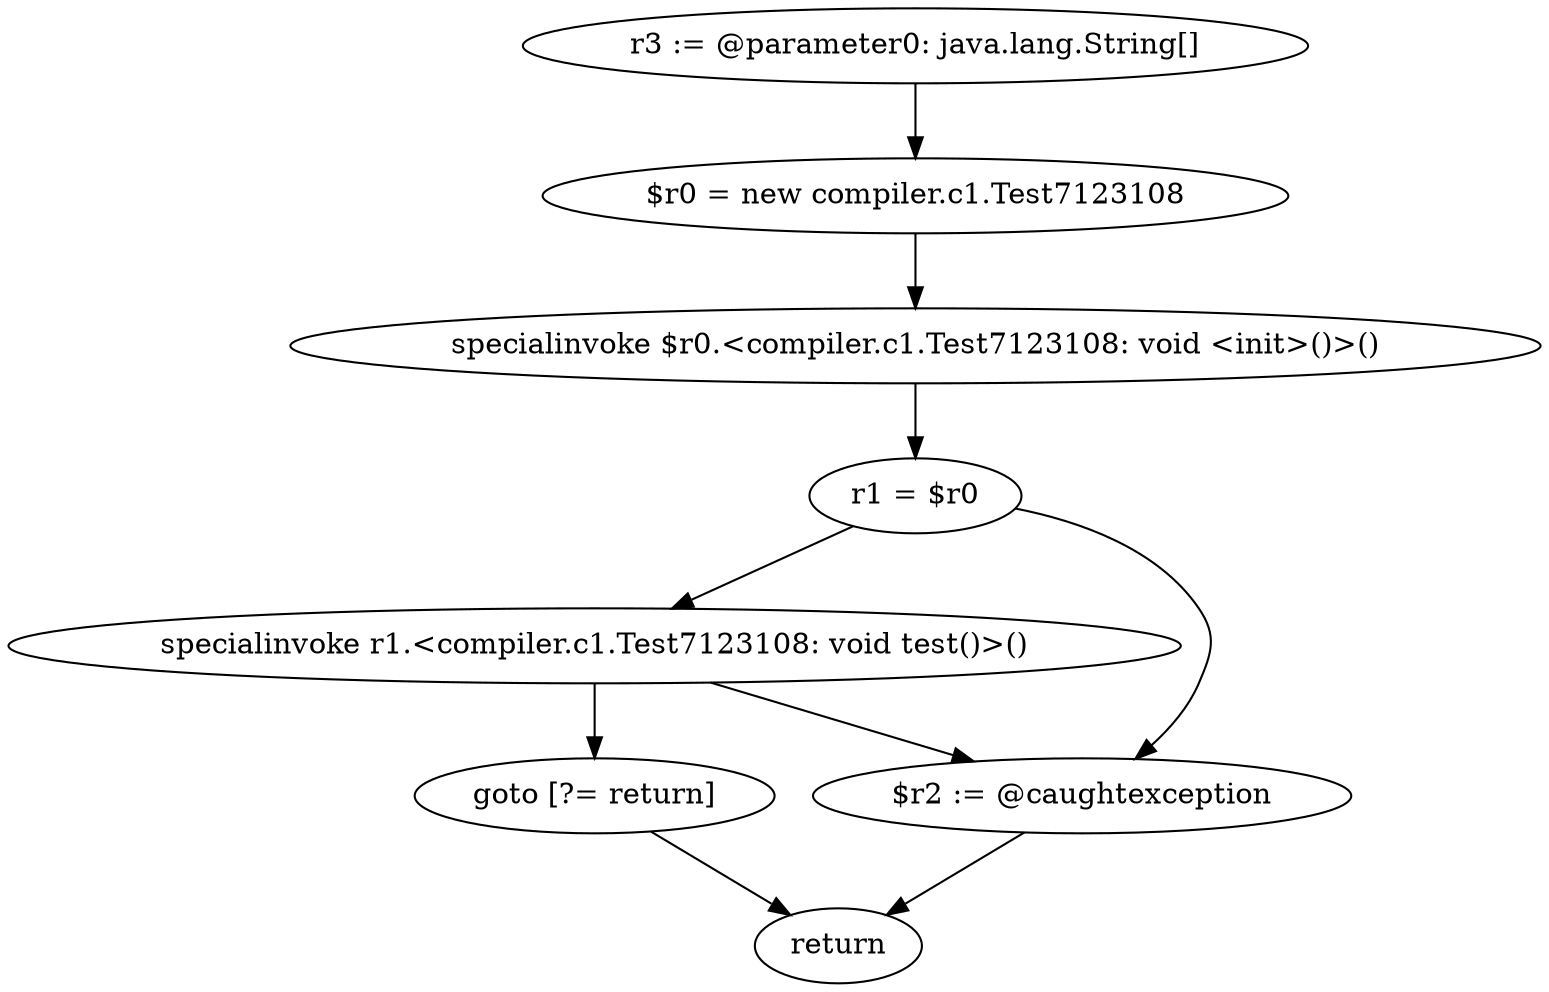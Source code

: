 digraph "unitGraph" {
    "r3 := @parameter0: java.lang.String[]"
    "$r0 = new compiler.c1.Test7123108"
    "specialinvoke $r0.<compiler.c1.Test7123108: void <init>()>()"
    "r1 = $r0"
    "specialinvoke r1.<compiler.c1.Test7123108: void test()>()"
    "goto [?= return]"
    "$r2 := @caughtexception"
    "return"
    "r3 := @parameter0: java.lang.String[]"->"$r0 = new compiler.c1.Test7123108";
    "$r0 = new compiler.c1.Test7123108"->"specialinvoke $r0.<compiler.c1.Test7123108: void <init>()>()";
    "specialinvoke $r0.<compiler.c1.Test7123108: void <init>()>()"->"r1 = $r0";
    "r1 = $r0"->"specialinvoke r1.<compiler.c1.Test7123108: void test()>()";
    "r1 = $r0"->"$r2 := @caughtexception";
    "specialinvoke r1.<compiler.c1.Test7123108: void test()>()"->"goto [?= return]";
    "specialinvoke r1.<compiler.c1.Test7123108: void test()>()"->"$r2 := @caughtexception";
    "goto [?= return]"->"return";
    "$r2 := @caughtexception"->"return";
}
